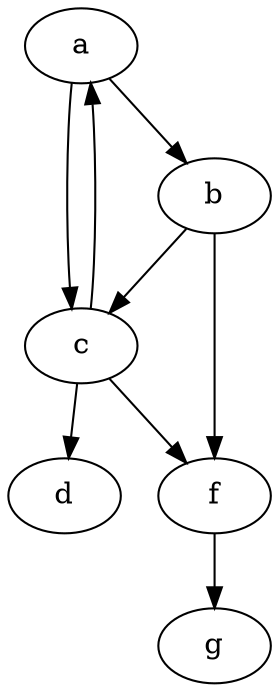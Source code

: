 digraph graphname {
    a -> b;
    b -> c
    a -> c;
    c -> d;
    c -> f -> g;
    c -> a;
    b -> f
}